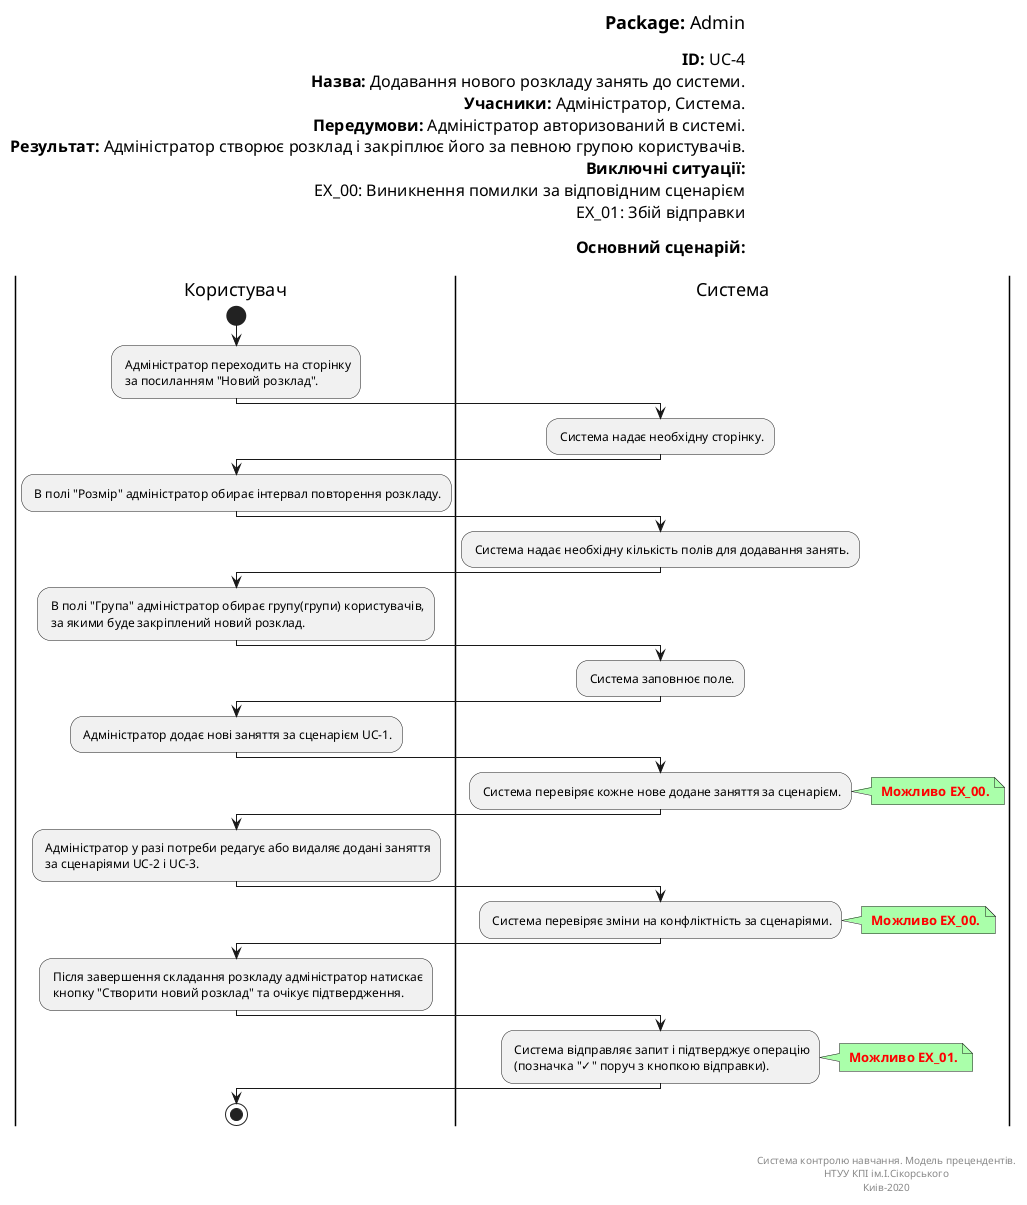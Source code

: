 @startuml
left header
<font color=000 size=18><b>Package:</b> Admin

<font color=000 size=16><b>ID:</b> UC-4
<font color=000 size=16><b>Назва:</b> Додавання нового розкладу занять до системи.
<font color=000 size=16><b>Учасники:</b> Адміністратор, Система.
<font color=000 size=16><b>Передумови:</b> Адміністратор авторизований в системі.
<font color=000 size=16><b>Результат:</b> Адміністратор створює розклад і закріплює його за певною групою користувачів.
<font color=000 size=16><b>Виключні ситуації:</b>
<font color=000 size=16> EX_00: Виникнення помилки за відповідним сценарієм
<font color=000 size=16> EX_01: Збій відправки

<font color=000 size=16><b>Основний сценарій:</b>

end header

|Користувач|
start
: Адміністратор переходить на сторінку 
 за посиланням "Новий розклад".;

|Система|
: Система надає необхідну сторінку.;

|Користувач|
: В полі "Розмір" адміністратор обирає інтервал повторення розкладу.;

|Система|
: Система надає необхідну кількість полів для додавання занять.;

|Користувач|
: В полі "Група" адміністратор обирає групу(групи) користувачів, 
 за якими буде закріплений новий розклад.;

|Система|
: Система заповнює поле.;

|Користувач|
: Адміністратор додає нові заняття за сценарієм UC-1.;

|Система|
: Система перевіряє кожне нове додане заняття за сценарієм.;

note right #aaffaa
<font color=red><b> Можливо EX_00.
end note

|Користувач|
: Адміністратор у разі потреби редагує або видаляє додані заняття
 за сценаріями UC-2 і UC-3.;

|Система|
: Система перевіряє зміни на конфліктність за сценаріями.;

note right #aaffaa
<font color=red><b> Можливо EX_00.
end note

|Користувач|
: Після завершення складання розкладу адміністратор натискає
 кнопку "Створити новий розклад" та очікує підтвердження.;

|Система|
: Система відправляє запит і підтверджує операцію
 (позначка "✓" поруч з кнопкою відправки).;

note right #aaffaa
<font color=red><b> Можливо EX_01.
end note

|Користувач|
stop;

right footer


Система контролю навчання. Модель прецендентів.
НТУУ КПІ ім.І.Сікорського
Киів-2020
end footer
@enduml
